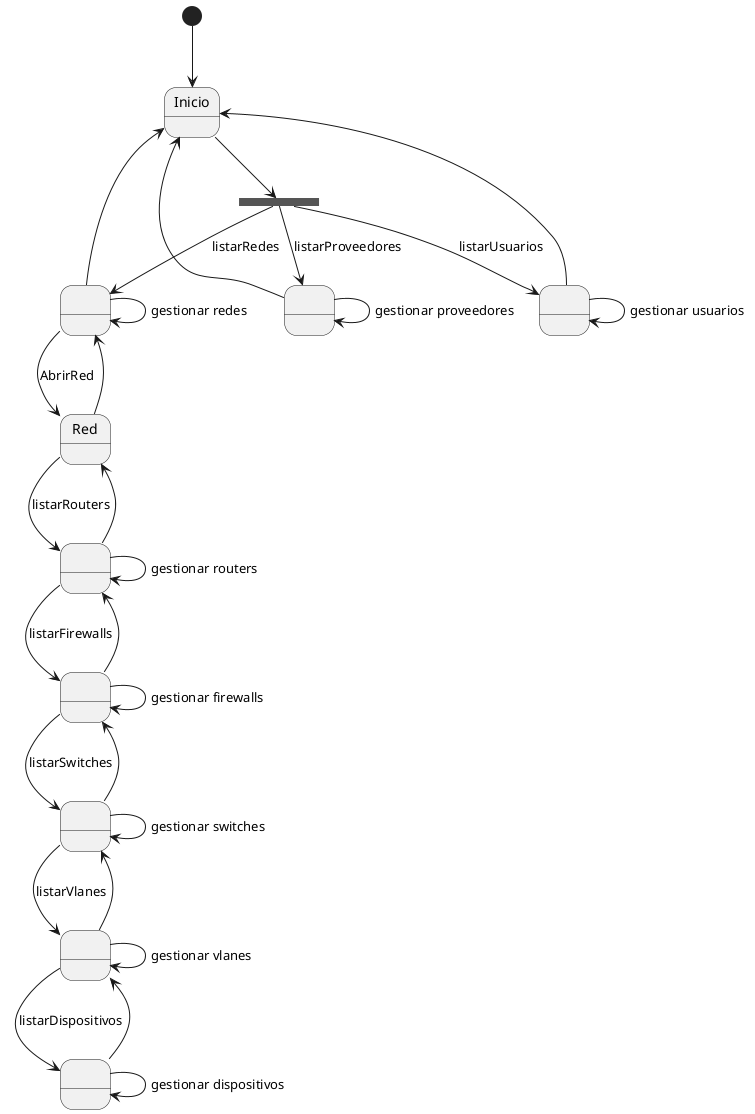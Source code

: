 @startuml DiagramaDeEstados

state fork_state <<fork>>

state NONAME_REDES as " "
state NONAME_USUARIOS as " "
state NONAME_DISPOSITIVOS as " "
state NONAME_ROUTERS as " "
state NONAME_PROVEEDORES as " "
state NONAME_SWITCHES as " "
state NONAME_VLANES as " "
state NONAME_FIREWALL as " "

[*] --> Inicio
Inicio --> fork_state

'Usuarios
fork_state --> NONAME_USUARIOS: listarUsuarios
NONAME_USUARIOS --> NONAME_USUARIOS: gestionar usuarios
NONAME_USUARIOS -up-> Inicio
'Proveedores
fork_state --> NONAME_PROVEEDORES: listarProveedores
NONAME_PROVEEDORES --> NONAME_PROVEEDORES: gestionar proveedores
NONAME_PROVEEDORES -up-> Inicio
'Redes
fork_state --> NONAME_REDES: listarRedes
NONAME_REDES --> NONAME_REDES: gestionar redes
NONAME_REDES --> Red: AbrirRed
NONAME_REDES <-r- Red
NONAME_REDES -up-> Inicio

'Routers
Red --> NONAME_ROUTERS: listarRouters
NONAME_ROUTERS --> NONAME_ROUTERS: gestionar routers 
NONAME_ROUTERS --> Red

'Firewall
NONAME_ROUTERS --> NONAME_FIREWALL: listarFirewalls
NONAME_FIREWALL --> NONAME_FIREWALL: gestionar firewalls 
NONAME_FIREWALL --> NONAME_ROUTERS

'Switches
NONAME_FIREWALL --> NONAME_SWITCHES: listarSwitches
NONAME_SWITCHES --> NONAME_SWITCHES: gestionar switches 
NONAME_SWITCHES --> NONAME_FIREWALL

'Vlanes
NONAME_SWITCHES --> NONAME_VLANES: listarVlanes
NONAME_VLANES --> NONAME_VLANES: gestionar vlanes 
NONAME_VLANES --> NONAME_SWITCHES

'Dispositivos
NONAME_VLANES --> NONAME_DISPOSITIVOS: listarDispositivos
NONAME_DISPOSITIVOS --> NONAME_DISPOSITIVOS: gestionar dispositivos 
NONAME_DISPOSITIVOS --> NONAME_VLANES

@enduml
